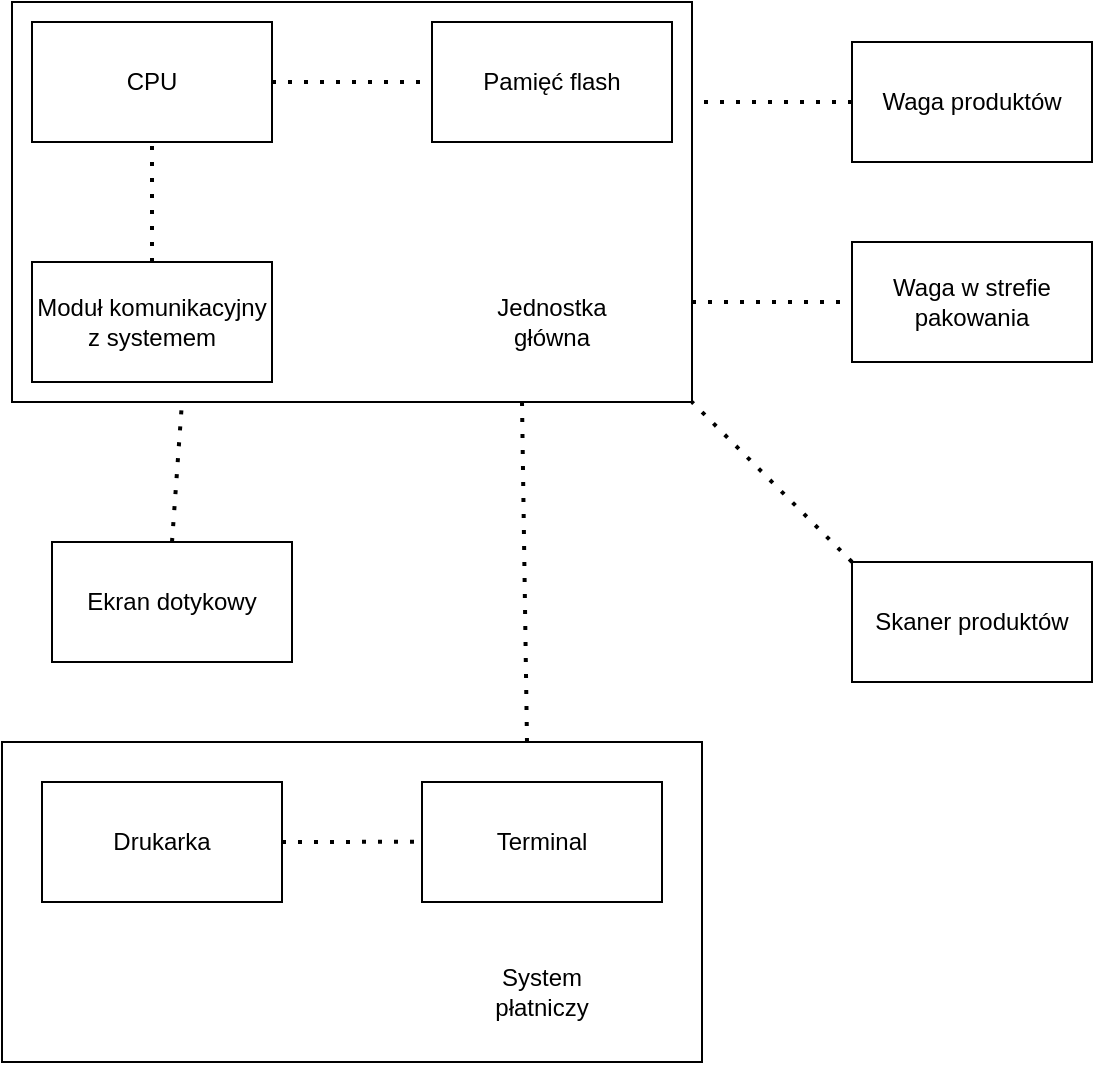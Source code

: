 <mxfile version="21.2.7" type="device" pages="2">
  <diagram name="Strona-1" id="A2KQDPijdp09aJ6k3fRc">
    <mxGraphModel dx="1195" dy="730" grid="1" gridSize="10" guides="1" tooltips="1" connect="1" arrows="1" fold="1" page="1" pageScale="1" pageWidth="827" pageHeight="1169" math="0" shadow="0">
      <root>
        <mxCell id="0" />
        <mxCell id="1" parent="0" />
        <mxCell id="ANlCoUeU3_OjDGb0ZGCf-1" value="CPU" style="rounded=0;whiteSpace=wrap;html=1;" vertex="1" parent="1">
          <mxGeometry x="80" y="40" width="120" height="60" as="geometry" />
        </mxCell>
        <mxCell id="ANlCoUeU3_OjDGb0ZGCf-2" value="Pamięć flash" style="rounded=0;whiteSpace=wrap;html=1;" vertex="1" parent="1">
          <mxGeometry x="280" y="40" width="120" height="60" as="geometry" />
        </mxCell>
        <mxCell id="ANlCoUeU3_OjDGb0ZGCf-3" value="Moduł komunikacyjny z systemem" style="rounded=0;whiteSpace=wrap;html=1;" vertex="1" parent="1">
          <mxGeometry x="80" y="160" width="120" height="60" as="geometry" />
        </mxCell>
        <mxCell id="ANlCoUeU3_OjDGb0ZGCf-4" value="" style="endArrow=none;dashed=1;html=1;dashPattern=1 3;strokeWidth=2;rounded=0;entryX=0.5;entryY=1;entryDx=0;entryDy=0;exitX=0.5;exitY=0;exitDx=0;exitDy=0;" edge="1" parent="1" source="ANlCoUeU3_OjDGb0ZGCf-3" target="ANlCoUeU3_OjDGb0ZGCf-1">
          <mxGeometry width="50" height="50" relative="1" as="geometry">
            <mxPoint x="220" y="220" as="sourcePoint" />
            <mxPoint x="270" y="170" as="targetPoint" />
          </mxGeometry>
        </mxCell>
        <mxCell id="ANlCoUeU3_OjDGb0ZGCf-5" value="" style="endArrow=none;dashed=1;html=1;dashPattern=1 3;strokeWidth=2;rounded=0;exitX=1;exitY=0.5;exitDx=0;exitDy=0;entryX=0;entryY=0.5;entryDx=0;entryDy=0;" edge="1" parent="1" source="ANlCoUeU3_OjDGb0ZGCf-1" target="ANlCoUeU3_OjDGb0ZGCf-2">
          <mxGeometry width="50" height="50" relative="1" as="geometry">
            <mxPoint x="220" y="220" as="sourcePoint" />
            <mxPoint x="270" y="170" as="targetPoint" />
          </mxGeometry>
        </mxCell>
        <mxCell id="ANlCoUeU3_OjDGb0ZGCf-6" value="" style="rounded=0;whiteSpace=wrap;html=1;fillColor=none;" vertex="1" parent="1">
          <mxGeometry x="70" y="30" width="340" height="200" as="geometry" />
        </mxCell>
        <mxCell id="ANlCoUeU3_OjDGb0ZGCf-7" value="Jednostka główna" style="text;html=1;strokeColor=none;fillColor=none;align=center;verticalAlign=middle;whiteSpace=wrap;rounded=0;" vertex="1" parent="1">
          <mxGeometry x="310" y="175" width="60" height="30" as="geometry" />
        </mxCell>
        <mxCell id="ANlCoUeU3_OjDGb0ZGCf-8" value="Ekran dotykowy" style="rounded=0;whiteSpace=wrap;html=1;" vertex="1" parent="1">
          <mxGeometry x="90" y="300" width="120" height="60" as="geometry" />
        </mxCell>
        <mxCell id="ANlCoUeU3_OjDGb0ZGCf-9" value="" style="endArrow=none;dashed=1;html=1;dashPattern=1 3;strokeWidth=2;rounded=0;exitX=0.5;exitY=0;exitDx=0;exitDy=0;entryX=0.25;entryY=1;entryDx=0;entryDy=0;" edge="1" parent="1" source="ANlCoUeU3_OjDGb0ZGCf-8" target="ANlCoUeU3_OjDGb0ZGCf-6">
          <mxGeometry width="50" height="50" relative="1" as="geometry">
            <mxPoint x="220" y="270" as="sourcePoint" />
            <mxPoint x="270" y="220" as="targetPoint" />
          </mxGeometry>
        </mxCell>
        <mxCell id="ANlCoUeU3_OjDGb0ZGCf-10" value="Waga produktów" style="rounded=0;whiteSpace=wrap;html=1;strokeColor=default;" vertex="1" parent="1">
          <mxGeometry x="490" y="50" width="120" height="60" as="geometry" />
        </mxCell>
        <mxCell id="ANlCoUeU3_OjDGb0ZGCf-11" value="Waga w strefie pakowania" style="rounded=0;whiteSpace=wrap;html=1;" vertex="1" parent="1">
          <mxGeometry x="490" y="150" width="120" height="60" as="geometry" />
        </mxCell>
        <mxCell id="ANlCoUeU3_OjDGb0ZGCf-12" value="" style="endArrow=none;dashed=1;html=1;dashPattern=1 3;strokeWidth=2;rounded=0;entryX=1;entryY=0.25;entryDx=0;entryDy=0;exitX=0;exitY=0.5;exitDx=0;exitDy=0;" edge="1" parent="1" source="ANlCoUeU3_OjDGb0ZGCf-10" target="ANlCoUeU3_OjDGb0ZGCf-6">
          <mxGeometry width="50" height="50" relative="1" as="geometry">
            <mxPoint x="300" y="220" as="sourcePoint" />
            <mxPoint x="350" y="170" as="targetPoint" />
          </mxGeometry>
        </mxCell>
        <mxCell id="ANlCoUeU3_OjDGb0ZGCf-13" value="" style="endArrow=none;dashed=1;html=1;dashPattern=1 3;strokeWidth=2;rounded=0;exitX=1;exitY=0.75;exitDx=0;exitDy=0;entryX=0;entryY=0.5;entryDx=0;entryDy=0;" edge="1" parent="1" source="ANlCoUeU3_OjDGb0ZGCf-6" target="ANlCoUeU3_OjDGb0ZGCf-11">
          <mxGeometry width="50" height="50" relative="1" as="geometry">
            <mxPoint x="300" y="220" as="sourcePoint" />
            <mxPoint x="350" y="170" as="targetPoint" />
          </mxGeometry>
        </mxCell>
        <mxCell id="ANlCoUeU3_OjDGb0ZGCf-16" value="" style="rounded=0;whiteSpace=wrap;html=1;fillColor=none;" vertex="1" parent="1">
          <mxGeometry x="65" y="400" width="350" height="160" as="geometry" />
        </mxCell>
        <mxCell id="ANlCoUeU3_OjDGb0ZGCf-17" value="Drukarka" style="rounded=0;whiteSpace=wrap;html=1;" vertex="1" parent="1">
          <mxGeometry x="85" y="420" width="120" height="60" as="geometry" />
        </mxCell>
        <mxCell id="ANlCoUeU3_OjDGb0ZGCf-18" value="Terminal" style="rounded=0;whiteSpace=wrap;html=1;" vertex="1" parent="1">
          <mxGeometry x="275" y="420" width="120" height="60" as="geometry" />
        </mxCell>
        <mxCell id="ANlCoUeU3_OjDGb0ZGCf-19" value="System płatniczy" style="text;html=1;strokeColor=none;fillColor=none;align=center;verticalAlign=middle;whiteSpace=wrap;rounded=0;" vertex="1" parent="1">
          <mxGeometry x="305" y="510" width="60" height="30" as="geometry" />
        </mxCell>
        <mxCell id="ANlCoUeU3_OjDGb0ZGCf-20" value="" style="endArrow=none;dashed=1;html=1;dashPattern=1 3;strokeWidth=2;rounded=0;exitX=0.75;exitY=0;exitDx=0;exitDy=0;entryX=0.75;entryY=1;entryDx=0;entryDy=0;" edge="1" parent="1" source="ANlCoUeU3_OjDGb0ZGCf-16" target="ANlCoUeU3_OjDGb0ZGCf-6">
          <mxGeometry width="50" height="50" relative="1" as="geometry">
            <mxPoint x="300" y="270" as="sourcePoint" />
            <mxPoint x="350" y="220" as="targetPoint" />
          </mxGeometry>
        </mxCell>
        <mxCell id="ANlCoUeU3_OjDGb0ZGCf-22" value="" style="endArrow=none;dashed=1;html=1;dashPattern=1 3;strokeWidth=2;rounded=0;exitX=1;exitY=0.5;exitDx=0;exitDy=0;entryX=-0.026;entryY=0.498;entryDx=0;entryDy=0;entryPerimeter=0;" edge="1" parent="1" source="ANlCoUeU3_OjDGb0ZGCf-17" target="ANlCoUeU3_OjDGb0ZGCf-18">
          <mxGeometry width="50" height="50" relative="1" as="geometry">
            <mxPoint x="300" y="390" as="sourcePoint" />
            <mxPoint x="350" y="340" as="targetPoint" />
          </mxGeometry>
        </mxCell>
        <mxCell id="ANlCoUeU3_OjDGb0ZGCf-23" value="Skaner produktów" style="rounded=0;whiteSpace=wrap;html=1;" vertex="1" parent="1">
          <mxGeometry x="490" y="310" width="120" height="60" as="geometry" />
        </mxCell>
        <mxCell id="ANlCoUeU3_OjDGb0ZGCf-24" value="" style="endArrow=none;dashed=1;html=1;dashPattern=1 3;strokeWidth=2;rounded=0;entryX=1;entryY=1;entryDx=0;entryDy=0;exitX=0;exitY=0;exitDx=0;exitDy=0;" edge="1" parent="1" source="ANlCoUeU3_OjDGb0ZGCf-23" target="ANlCoUeU3_OjDGb0ZGCf-6">
          <mxGeometry width="50" height="50" relative="1" as="geometry">
            <mxPoint x="300" y="330" as="sourcePoint" />
            <mxPoint x="350" y="280" as="targetPoint" />
          </mxGeometry>
        </mxCell>
      </root>
    </mxGraphModel>
  </diagram>
  <diagram id="-CNtTnfggvByMdX8Gnyt" name="Strona-2">
    <mxGraphModel dx="2022" dy="730" grid="1" gridSize="10" guides="1" tooltips="1" connect="1" arrows="1" fold="1" page="1" pageScale="1" pageWidth="827" pageHeight="1169" math="0" shadow="0">
      <root>
        <mxCell id="0" />
        <mxCell id="1" parent="0" />
        <mxCell id="bwlCJoYAH-4Oejqza3DU-4" value="" style="ellipse;html=1;shape=startState;fillColor=#000000;strokeColor=#ff0000;" vertex="1" parent="1">
          <mxGeometry x="60" y="10" width="30" height="30" as="geometry" />
        </mxCell>
        <mxCell id="bwlCJoYAH-4Oejqza3DU-5" value="[Start]" style="edgeStyle=orthogonalEdgeStyle;html=1;verticalAlign=bottom;endArrow=open;endSize=8;strokeColor=#ff0000;rounded=0;entryX=0.5;entryY=0;entryDx=0;entryDy=0;" edge="1" source="bwlCJoYAH-4Oejqza3DU-4" parent="1" target="bwlCJoYAH-4Oejqza3DU-6">
          <mxGeometry relative="1" as="geometry">
            <mxPoint x="75" y="120" as="targetPoint" />
          </mxGeometry>
        </mxCell>
        <mxCell id="bwlCJoYAH-4Oejqza3DU-15" value="[Problem z komunikacją z systemem]" style="edgeStyle=orthogonalEdgeStyle;rounded=0;orthogonalLoop=1;jettySize=auto;html=1;strokeColor=#FF3333;endArrow=open;endFill=0;" edge="1" parent="1" source="bwlCJoYAH-4Oejqza3DU-6" target="bwlCJoYAH-4Oejqza3DU-14">
          <mxGeometry relative="1" as="geometry" />
        </mxCell>
        <mxCell id="bwlCJoYAH-4Oejqza3DU-6" value="Maszyna włączona" style="rounded=1;whiteSpace=wrap;html=1;arcSize=40;fontColor=#000000;fillColor=#ffffc0;strokeColor=#ff0000;" vertex="1" parent="1">
          <mxGeometry x="15" y="90" width="120" height="40" as="geometry" />
        </mxCell>
        <mxCell id="bwlCJoYAH-4Oejqza3DU-7" value="" style="edgeStyle=orthogonalEdgeStyle;html=1;verticalAlign=bottom;endArrow=open;endSize=8;strokeColor=#ff0000;rounded=0;entryX=0;entryY=0.5;entryDx=0;entryDy=0;" edge="1" source="bwlCJoYAH-4Oejqza3DU-6" parent="1" target="bwlCJoYAH-4Oejqza3DU-10">
          <mxGeometry relative="1" as="geometry">
            <mxPoint x="330" y="110" as="targetPoint" />
          </mxGeometry>
        </mxCell>
        <mxCell id="bwlCJoYAH-4Oejqza3DU-9" value="[Aktualizacja danych]" style="edgeLabel;html=1;align=center;verticalAlign=middle;resizable=0;points=[];" vertex="1" connectable="0" parent="bwlCJoYAH-4Oejqza3DU-7">
          <mxGeometry x="-0.163" relative="1" as="geometry">
            <mxPoint as="offset" />
          </mxGeometry>
        </mxCell>
        <mxCell id="bwlCJoYAH-4Oejqza3DU-10" value="Stan czuwania" style="rounded=1;whiteSpace=wrap;html=1;arcSize=40;fontColor=#000000;fillColor=#ffffc0;strokeColor=#ff0000;" vertex="1" parent="1">
          <mxGeometry x="340" y="90" width="120" height="40" as="geometry" />
        </mxCell>
        <mxCell id="bwlCJoYAH-4Oejqza3DU-11" value="" style="edgeStyle=orthogonalEdgeStyle;html=1;verticalAlign=bottom;endArrow=open;endSize=8;strokeColor=#ff0000;rounded=0;entryX=0.5;entryY=0;entryDx=0;entryDy=0;" edge="1" source="bwlCJoYAH-4Oejqza3DU-10" parent="1" target="bwlCJoYAH-4Oejqza3DU-17">
          <mxGeometry relative="1" as="geometry">
            <mxPoint x="400" y="230" as="targetPoint" />
          </mxGeometry>
        </mxCell>
        <mxCell id="bwlCJoYAH-4Oejqza3DU-16" value="[Rozpoczęcie skanowania]" style="edgeLabel;html=1;align=center;verticalAlign=middle;resizable=0;points=[];" vertex="1" connectable="0" parent="bwlCJoYAH-4Oejqza3DU-11">
          <mxGeometry x="-0.18" y="2" relative="1" as="geometry">
            <mxPoint as="offset" />
          </mxGeometry>
        </mxCell>
        <mxCell id="bwlCJoYAH-4Oejqza3DU-14" value="Komunikat o błędzie" style="whiteSpace=wrap;html=1;fillColor=#ffffc0;strokeColor=#ff0000;fontColor=#000000;rounded=1;arcSize=40;" vertex="1" parent="1">
          <mxGeometry x="-210" y="150" width="120" height="60" as="geometry" />
        </mxCell>
        <mxCell id="bwlCJoYAH-4Oejqza3DU-35" value="" style="edgeStyle=orthogonalEdgeStyle;rounded=0;orthogonalLoop=1;jettySize=auto;html=1;strokeColor=#FF0000;endArrow=open;endFill=0;" edge="1" parent="1" source="bwlCJoYAH-4Oejqza3DU-17" target="bwlCJoYAH-4Oejqza3DU-34">
          <mxGeometry relative="1" as="geometry" />
        </mxCell>
        <mxCell id="bwlCJoYAH-4Oejqza3DU-36" value="[Wybranie produktu do zważenia]" style="edgeLabel;html=1;align=center;verticalAlign=middle;resizable=0;points=[];" vertex="1" connectable="0" parent="bwlCJoYAH-4Oejqza3DU-35">
          <mxGeometry x="0.412" y="1" relative="1" as="geometry">
            <mxPoint as="offset" />
          </mxGeometry>
        </mxCell>
        <mxCell id="bwlCJoYAH-4Oejqza3DU-17" value="Robienie zakupów" style="rounded=1;whiteSpace=wrap;html=1;arcSize=40;fontColor=#000000;fillColor=#ffffc0;strokeColor=#ff0000;" vertex="1" parent="1">
          <mxGeometry x="340" y="240" width="120" height="40" as="geometry" />
        </mxCell>
        <mxCell id="bwlCJoYAH-4Oejqza3DU-18" value="[Zeskanowanie produktu]" style="edgeStyle=orthogonalEdgeStyle;html=1;verticalAlign=bottom;endArrow=open;endSize=8;strokeColor=#ff0000;rounded=0;entryX=0.5;entryY=0;entryDx=0;entryDy=0;" edge="1" source="bwlCJoYAH-4Oejqza3DU-17" parent="1" target="bwlCJoYAH-4Oejqza3DU-19">
          <mxGeometry relative="1" as="geometry">
            <mxPoint x="400" y="400" as="targetPoint" />
          </mxGeometry>
        </mxCell>
        <mxCell id="bwlCJoYAH-4Oejqza3DU-40" value="[Waga w strefie pakowania się nie zgadza]" style="edgeStyle=orthogonalEdgeStyle;rounded=0;orthogonalLoop=1;jettySize=auto;html=1;strokeColor=#FF0000;endArrow=open;endFill=0;" edge="1" parent="1" source="bwlCJoYAH-4Oejqza3DU-19" target="bwlCJoYAH-4Oejqza3DU-57">
          <mxGeometry relative="1" as="geometry">
            <mxPoint x="-160" y="350" as="targetPoint" />
            <Array as="points">
              <mxPoint x="400" y="550" />
              <mxPoint x="-90" y="550" />
              <mxPoint x="-90" y="350" />
            </Array>
          </mxGeometry>
        </mxCell>
        <mxCell id="bwlCJoYAH-4Oejqza3DU-19" value="Oczekiwanie na odłożenie do strefy pakowania" style="rounded=1;whiteSpace=wrap;html=1;arcSize=40;fontColor=#000000;fillColor=#ffffc0;strokeColor=#ff0000;" vertex="1" parent="1">
          <mxGeometry x="340" y="410" width="120" height="50" as="geometry" />
        </mxCell>
        <mxCell id="bwlCJoYAH-4Oejqza3DU-20" value="[Odłożenie do strefy pakowania]" style="edgeStyle=orthogonalEdgeStyle;html=1;verticalAlign=bottom;endArrow=open;endSize=8;strokeColor=#ff0000;rounded=0;entryX=0;entryY=0.5;entryDx=0;entryDy=0;" edge="1" source="bwlCJoYAH-4Oejqza3DU-19" parent="1" target="bwlCJoYAH-4Oejqza3DU-17">
          <mxGeometry relative="1" as="geometry">
            <mxPoint x="250" y="250" as="targetPoint" />
            <Array as="points">
              <mxPoint x="251" y="435" />
              <mxPoint x="251" y="260" />
            </Array>
          </mxGeometry>
        </mxCell>
        <mxCell id="bwlCJoYAH-4Oejqza3DU-38" value="[Zważenie produktu]" style="edgeStyle=orthogonalEdgeStyle;rounded=0;orthogonalLoop=1;jettySize=auto;html=1;entryX=1;entryY=0.5;entryDx=0;entryDy=0;strokeColor=#FF0000;endArrow=open;endFill=0;" edge="1" parent="1" source="bwlCJoYAH-4Oejqza3DU-34" target="bwlCJoYAH-4Oejqza3DU-19">
          <mxGeometry relative="1" as="geometry">
            <mxPoint x="600" y="460" as="targetPoint" />
            <Array as="points">
              <mxPoint x="600" y="435" />
            </Array>
          </mxGeometry>
        </mxCell>
        <mxCell id="bwlCJoYAH-4Oejqza3DU-34" value="Oczekiwanie na zważenie" style="rounded=1;whiteSpace=wrap;html=1;arcSize=40;fontColor=#000000;fillColor=#ffffc0;strokeColor=#ff0000;" vertex="1" parent="1">
          <mxGeometry x="540" y="340" width="120" height="40" as="geometry" />
        </mxCell>
        <mxCell id="bwlCJoYAH-4Oejqza3DU-43" value="[Wybranie płatności]" style="edgeStyle=orthogonalEdgeStyle;html=1;verticalAlign=bottom;endArrow=open;endSize=8;strokeColor=#ff0000;rounded=0;exitX=1;exitY=0.25;exitDx=0;exitDy=0;entryX=0;entryY=0.5;entryDx=0;entryDy=0;" edge="1" parent="1" source="bwlCJoYAH-4Oejqza3DU-17" target="bwlCJoYAH-4Oejqza3DU-44">
          <mxGeometry relative="1" as="geometry">
            <mxPoint x="770" y="250" as="targetPoint" />
            <mxPoint x="570" y="180" as="sourcePoint" />
          </mxGeometry>
        </mxCell>
        <mxCell id="bwlCJoYAH-4Oejqza3DU-44" value="Oczekiwanie na płatność" style="rounded=1;whiteSpace=wrap;html=1;arcSize=40;fontColor=#000000;fillColor=#ffffc0;strokeColor=#ff0000;" vertex="1" parent="1">
          <mxGeometry x="770" y="230" width="120" height="40" as="geometry" />
        </mxCell>
        <mxCell id="bwlCJoYAH-4Oejqza3DU-45" value="[Płatność się powiodła]" style="edgeStyle=orthogonalEdgeStyle;html=1;verticalAlign=bottom;endArrow=open;endSize=8;strokeColor=#ff0000;rounded=0;entryX=1;entryY=0.5;entryDx=0;entryDy=0;" edge="1" source="bwlCJoYAH-4Oejqza3DU-44" parent="1" target="bwlCJoYAH-4Oejqza3DU-10">
          <mxGeometry relative="1" as="geometry">
            <mxPoint x="840" y="90" as="targetPoint" />
            <Array as="points">
              <mxPoint x="830" y="110" />
            </Array>
          </mxGeometry>
        </mxCell>
        <mxCell id="bwlCJoYAH-4Oejqza3DU-46" value="[Płatność się nie powiodła]" style="edgeStyle=orthogonalEdgeStyle;html=1;verticalAlign=bottom;endArrow=open;endSize=8;strokeColor=#ff0000;rounded=0;exitX=0.5;exitY=1;exitDx=0;exitDy=0;entryX=1;entryY=0.5;entryDx=0;entryDy=0;" edge="1" parent="1" source="bwlCJoYAH-4Oejqza3DU-44" target="bwlCJoYAH-4Oejqza3DU-44">
          <mxGeometry relative="1" as="geometry">
            <mxPoint x="1020" y="260" as="targetPoint" />
            <mxPoint x="980" y="250" as="sourcePoint" />
            <Array as="points">
              <mxPoint x="830" y="350" />
              <mxPoint x="955" y="350" />
              <mxPoint x="955" y="250" />
            </Array>
          </mxGeometry>
        </mxCell>
        <mxCell id="bwlCJoYAH-4Oejqza3DU-47" value="Oczekiwanie na zatwierdzenie wiekowe" style="rounded=1;whiteSpace=wrap;html=1;arcSize=40;fontColor=#000000;fillColor=#ffffc0;strokeColor=#ff0000;" vertex="1" parent="1">
          <mxGeometry x="100" y="370" width="120" height="40" as="geometry" />
        </mxCell>
        <mxCell id="bwlCJoYAH-4Oejqza3DU-48" value="[Zatwierdzenie wieku]" style="edgeStyle=orthogonalEdgeStyle;html=1;verticalAlign=bottom;endArrow=open;endSize=8;strokeColor=#ff0000;rounded=0;entryX=0.25;entryY=1;entryDx=0;entryDy=0;" edge="1" source="bwlCJoYAH-4Oejqza3DU-47" parent="1" target="bwlCJoYAH-4Oejqza3DU-19">
          <mxGeometry relative="1" as="geometry">
            <mxPoint x="570" y="600" as="targetPoint" />
            <Array as="points">
              <mxPoint x="160" y="500" />
              <mxPoint x="370" y="500" />
            </Array>
          </mxGeometry>
        </mxCell>
        <mxCell id="bwlCJoYAH-4Oejqza3DU-49" value="[Zeskanowanie produktu z ograniczeniem wiekowym]" style="edgeStyle=orthogonalEdgeStyle;html=1;verticalAlign=bottom;endArrow=open;endSize=8;strokeColor=#ff0000;rounded=0;entryX=0.5;entryY=0;entryDx=0;entryDy=0;exitX=0;exitY=0.25;exitDx=0;exitDy=0;" edge="1" parent="1" source="bwlCJoYAH-4Oejqza3DU-17" target="bwlCJoYAH-4Oejqza3DU-47">
          <mxGeometry relative="1" as="geometry">
            <mxPoint x="159.58" y="380" as="targetPoint" />
            <mxPoint x="159.58" y="250" as="sourcePoint" />
          </mxGeometry>
        </mxCell>
        <mxCell id="bwlCJoYAH-4Oejqza3DU-50" value="[Brak zatwierdzenia wieku]" style="edgeStyle=orthogonalEdgeStyle;html=1;verticalAlign=bottom;endArrow=open;endSize=8;strokeColor=#ff0000;rounded=0;entryX=0.25;entryY=0;entryDx=0;entryDy=0;exitX=0;exitY=0.5;exitDx=0;exitDy=0;" edge="1" parent="1" source="bwlCJoYAH-4Oejqza3DU-47" target="bwlCJoYAH-4Oejqza3DU-17">
          <mxGeometry relative="1" as="geometry">
            <mxPoint x="140" y="440" as="targetPoint" />
            <mxPoint x="-70" y="390" as="sourcePoint" />
            <Array as="points">
              <mxPoint x="20" y="390" />
              <mxPoint x="20" y="200" />
              <mxPoint x="370" y="200" />
            </Array>
          </mxGeometry>
        </mxCell>
        <mxCell id="bwlCJoYAH-4Oejqza3DU-52" value="" style="ellipse;html=1;shape=endState;fillColor=#000000;strokeColor=#ff0000;" vertex="1" parent="1">
          <mxGeometry x="-370" y="210" width="30" height="30" as="geometry" />
        </mxCell>
        <mxCell id="bwlCJoYAH-4Oejqza3DU-55" value="" style="edgeStyle=orthogonalEdgeStyle;html=1;verticalAlign=bottom;endArrow=open;endSize=8;strokeColor=#ff0000;rounded=0;entryX=1;entryY=0.5;entryDx=0;entryDy=0;exitX=0.5;exitY=1;exitDx=0;exitDy=0;" edge="1" parent="1" source="bwlCJoYAH-4Oejqza3DU-14" target="bwlCJoYAH-4Oejqza3DU-52">
          <mxGeometry relative="1" as="geometry">
            <mxPoint x="-75" y="270" as="targetPoint" />
            <mxPoint x="-280" y="270" as="sourcePoint" />
          </mxGeometry>
        </mxCell>
        <mxCell id="bwlCJoYAH-4Oejqza3DU-56" value="[Przyjęcie komunikatu o błędzie]" style="edgeLabel;html=1;align=center;verticalAlign=middle;resizable=0;points=[];" vertex="1" connectable="0" parent="bwlCJoYAH-4Oejqza3DU-55">
          <mxGeometry x="-0.163" relative="1" as="geometry">
            <mxPoint as="offset" />
          </mxGeometry>
        </mxCell>
        <mxCell id="bwlCJoYAH-4Oejqza3DU-57" value="Oczekiwanie na pracownika" style="rounded=1;whiteSpace=wrap;html=1;arcSize=40;fontColor=#000000;fillColor=#ffffc0;strokeColor=#ff0000;" vertex="1" parent="1">
          <mxGeometry x="-150.0" y="340" width="120" height="40" as="geometry" />
        </mxCell>
        <mxCell id="bwlCJoYAH-4Oejqza3DU-58" value="[Rozwiązanie problemu z wagą]" style="edgeStyle=orthogonalEdgeStyle;rounded=0;orthogonalLoop=1;jettySize=auto;html=1;strokeColor=#FF0000;endArrow=open;endFill=0;exitX=0.5;exitY=0;exitDx=0;exitDy=0;entryX=0.25;entryY=1;entryDx=0;entryDy=0;" edge="1" parent="1" source="bwlCJoYAH-4Oejqza3DU-57" target="bwlCJoYAH-4Oejqza3DU-17">
          <mxGeometry relative="1" as="geometry">
            <mxPoint x="200" y="340" as="sourcePoint" />
            <mxPoint x="-290" y="260" as="targetPoint" />
            <Array as="points">
              <mxPoint x="-90" y="300" />
              <mxPoint x="370" y="300" />
            </Array>
          </mxGeometry>
        </mxCell>
        <mxCell id="bwlCJoYAH-4Oejqza3DU-61" value="[Anulowanie zakupów]" style="edgeStyle=orthogonalEdgeStyle;html=1;verticalAlign=bottom;endArrow=open;endSize=8;strokeColor=#ff0000;rounded=0;entryX=1;entryY=0.5;entryDx=0;entryDy=0;exitX=0.75;exitY=0;exitDx=0;exitDy=0;" edge="1" parent="1" source="bwlCJoYAH-4Oejqza3DU-44" target="bwlCJoYAH-4Oejqza3DU-62">
          <mxGeometry relative="1" as="geometry">
            <mxPoint x="500" y="60" as="targetPoint" />
            <mxPoint x="870" y="180" as="sourcePoint" />
            <Array as="points">
              <mxPoint x="860" y="30" />
            </Array>
          </mxGeometry>
        </mxCell>
        <mxCell id="bwlCJoYAH-4Oejqza3DU-62" value="Oczekiwanie na oczyzczenie strefy pakownia" style="rounded=1;whiteSpace=wrap;html=1;arcSize=40;fontColor=#000000;fillColor=#ffffc0;strokeColor=#ff0000;" vertex="1" parent="1">
          <mxGeometry x="560" y="10" width="120" height="50" as="geometry" />
        </mxCell>
        <mxCell id="bwlCJoYAH-4Oejqza3DU-63" value="[Oczyszczenie strefy pakowania]" style="edgeStyle=orthogonalEdgeStyle;html=1;verticalAlign=bottom;endArrow=open;endSize=8;strokeColor=#ff0000;rounded=0;entryX=0.5;entryY=0;entryDx=0;entryDy=0;" edge="1" source="bwlCJoYAH-4Oejqza3DU-62" parent="1" target="bwlCJoYAH-4Oejqza3DU-10">
          <mxGeometry relative="1" as="geometry">
            <mxPoint x="300" y="110" as="targetPoint" />
          </mxGeometry>
        </mxCell>
        <mxCell id="bwlCJoYAH-4Oejqza3DU-64" value="[Wprowadzenie kodu rabatowego]" style="edgeStyle=orthogonalEdgeStyle;html=1;verticalAlign=bottom;endArrow=open;endSize=8;strokeColor=#ff0000;rounded=0;exitX=0.75;exitY=0;exitDx=0;exitDy=0;entryX=0.75;entryY=1;entryDx=0;entryDy=0;" edge="1" parent="1" source="bwlCJoYAH-4Oejqza3DU-17" target="bwlCJoYAH-4Oejqza3DU-17">
          <mxGeometry relative="1" as="geometry">
            <mxPoint x="470" y="300" as="targetPoint" />
            <mxPoint x="840" y="240" as="sourcePoint" />
            <Array as="points">
              <mxPoint x="430" y="220" />
              <mxPoint x="740" y="220" />
              <mxPoint x="740" y="180" />
              <mxPoint x="480" y="180" />
              <mxPoint x="480" y="320" />
              <mxPoint x="430" y="320" />
            </Array>
          </mxGeometry>
        </mxCell>
      </root>
    </mxGraphModel>
  </diagram>
</mxfile>
